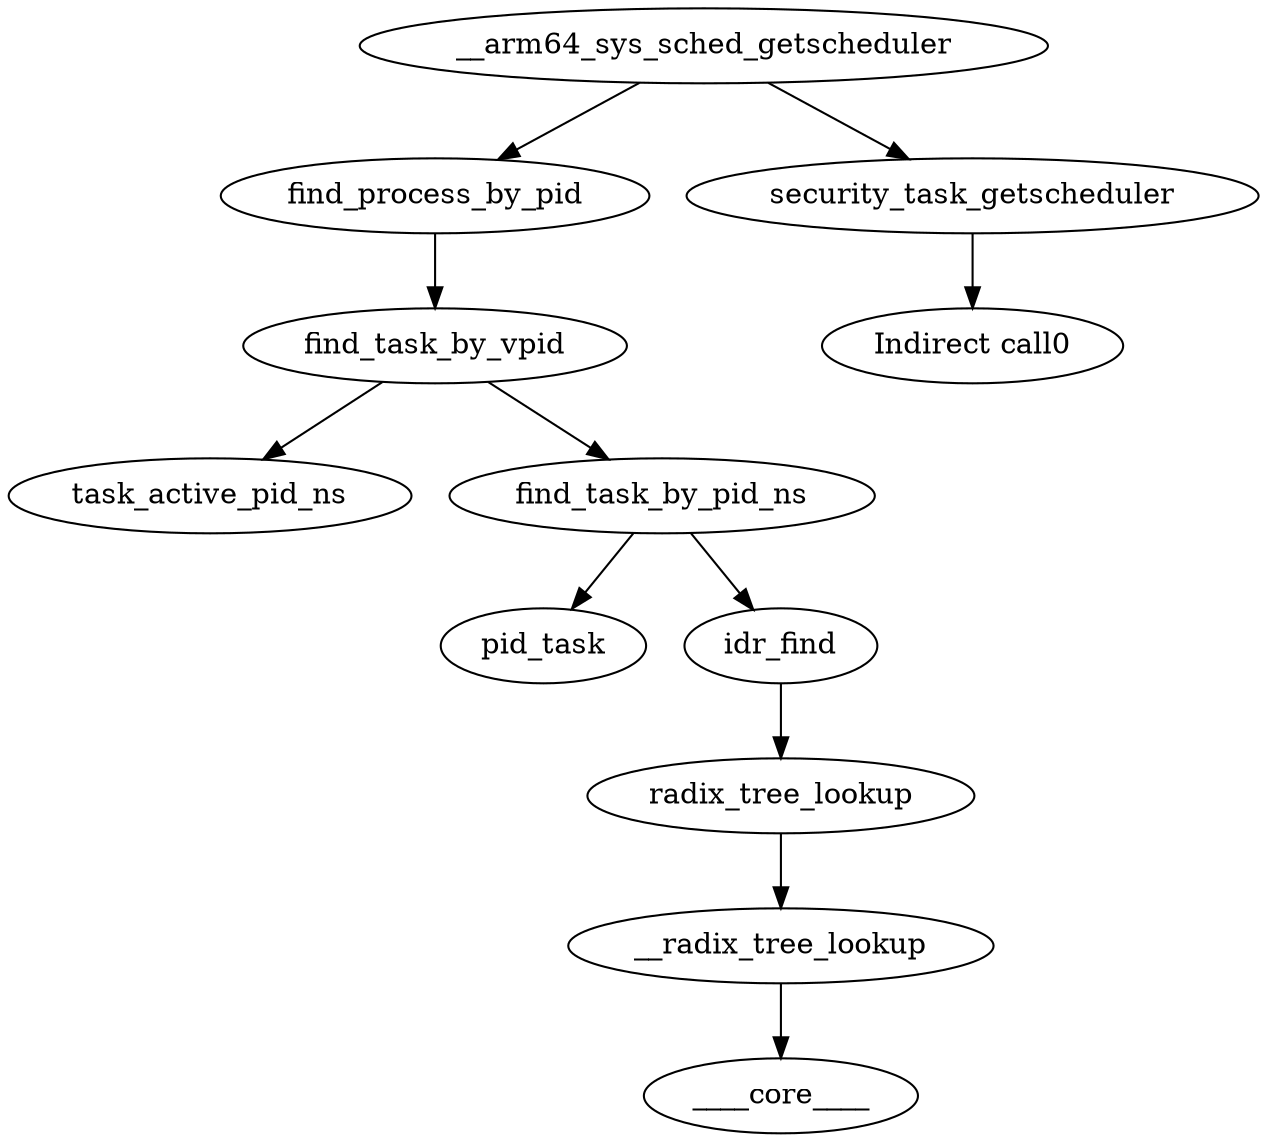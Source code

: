 digraph kerncollapsed {
    "____core____" [color="kernel"];
    "task_active_pid_ns" [color="black"];
    "find_task_by_pid_ns" [color="black"];
    "pid_task" [color="black"];
    "find_process_by_pid" [color="black"];
    "idr_find" [color="black"];
    "__radix_tree_lookup" [color="black"];
    "Indirect call0" [color="black"];
    "find_task_by_vpid" [color="black"];
    "radix_tree_lookup" [color="black"];
    "security_task_getscheduler" [color="black"];
    "__arm64_sys_sched_getscheduler" [color="black"];
    "security_task_getscheduler" -> "Indirect call0" [color="black"];
    "__arm64_sys_sched_getscheduler" -> "find_process_by_pid" [color="black"];
    "__arm64_sys_sched_getscheduler" -> "security_task_getscheduler" [color="black"];
    "find_process_by_pid" -> "find_task_by_vpid" [color="black"];
    "find_task_by_vpid" -> "task_active_pid_ns" [color="black"];
    "find_task_by_vpid" -> "find_task_by_pid_ns" [color="black"];
    "find_task_by_pid_ns" -> "pid_task" [color="black"];
    "find_task_by_pid_ns" -> "idr_find" [color="black"];
    "idr_find" -> "radix_tree_lookup" [color="black"];
    "radix_tree_lookup" -> "__radix_tree_lookup" [color="black"];
    "__radix_tree_lookup" -> "____core____" [color="black"];
}

